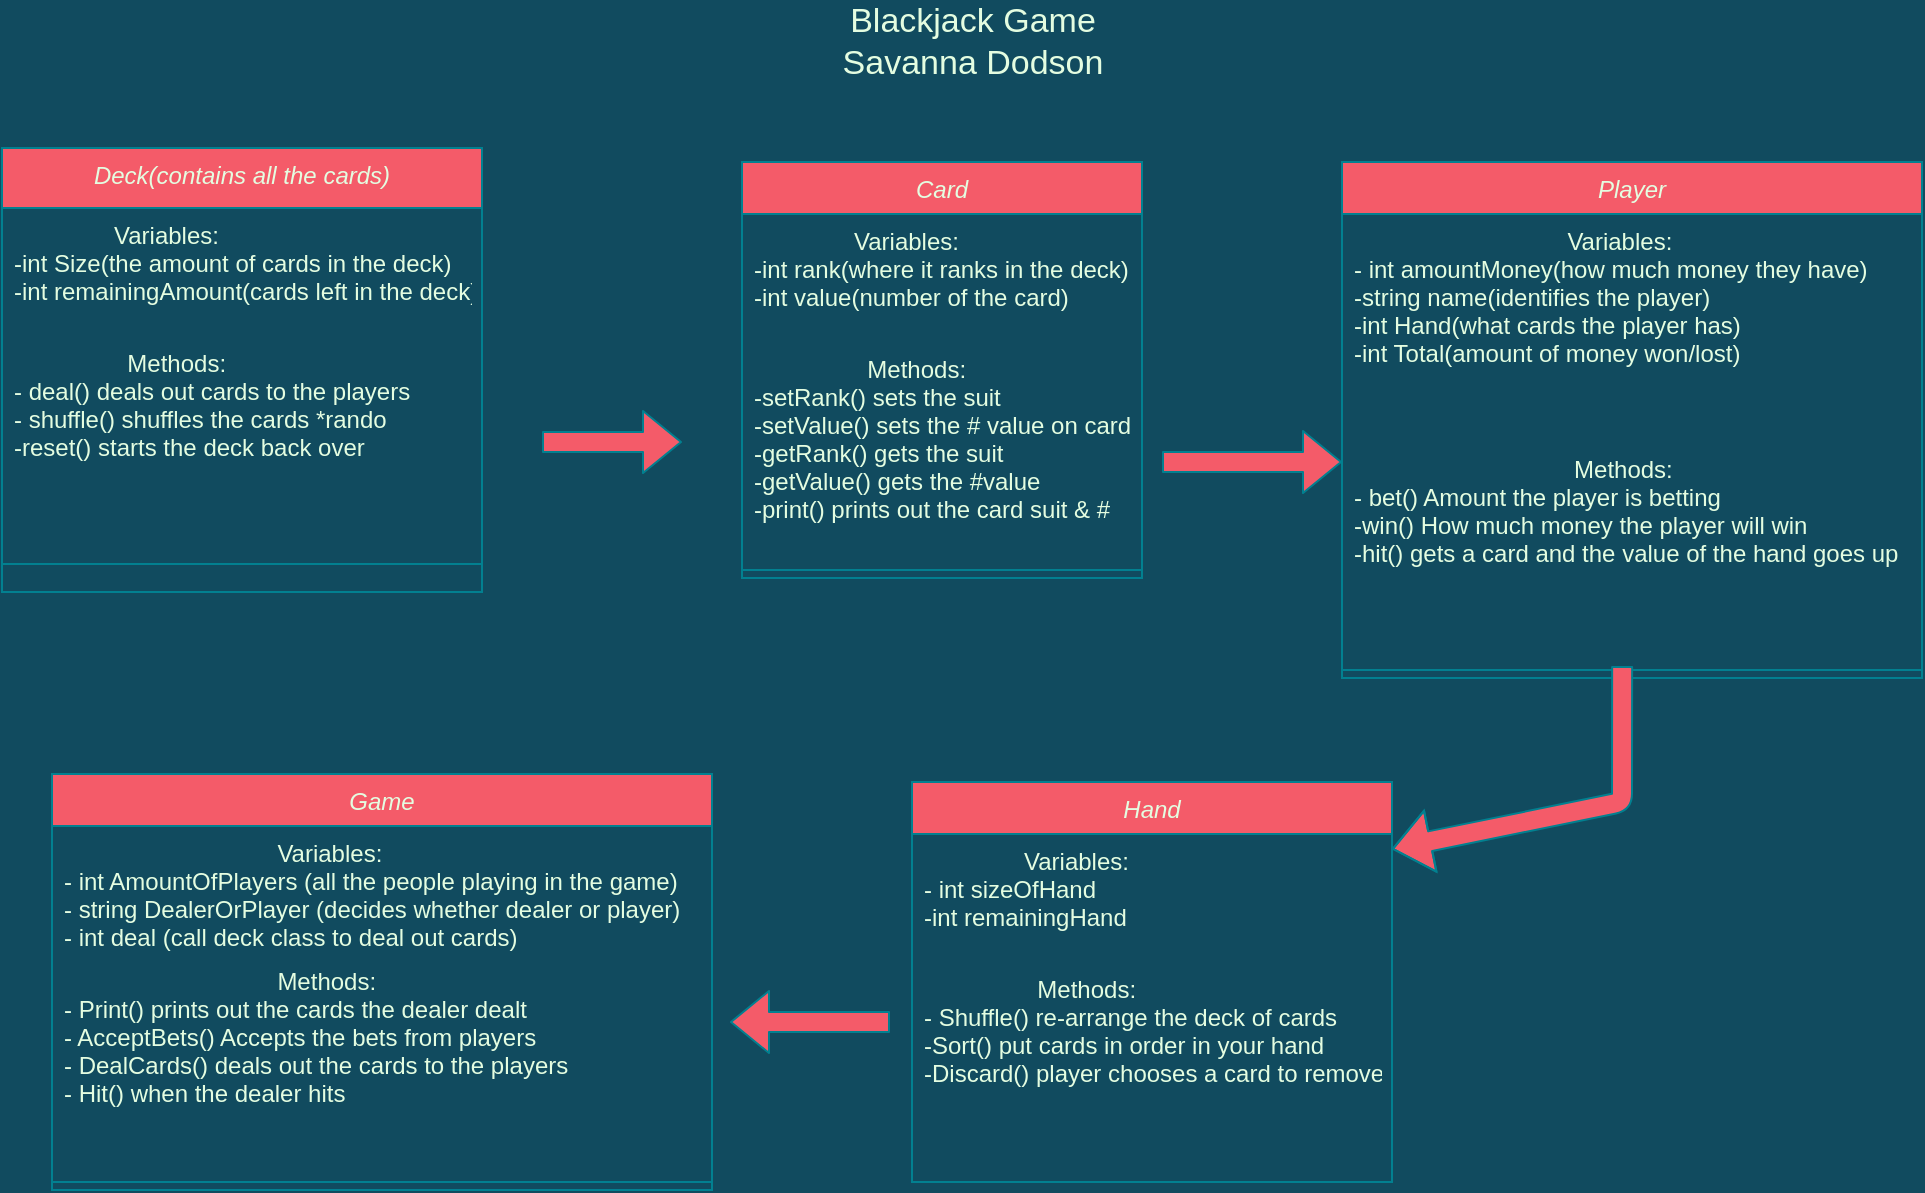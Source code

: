 <mxfile version="13.8.7" type="device"><diagram id="C5RBs43oDa-KdzZeNtuy" name="Page-1"><mxGraphModel dx="422" dy="572" grid="1" gridSize="10" guides="1" tooltips="1" connect="1" arrows="1" fold="1" page="1" pageScale="1" pageWidth="1169" pageHeight="827" background="#114B5F" math="0" shadow="0"><root><mxCell id="WIyWlLk6GJQsqaUBKTNV-0"/><mxCell id="WIyWlLk6GJQsqaUBKTNV-1" parent="WIyWlLk6GJQsqaUBKTNV-0"/><mxCell id="zkfFHV4jXpPFQw0GAbJ--0" value="Card" style="swimlane;fontStyle=2;align=center;verticalAlign=top;childLayout=stackLayout;horizontal=1;startSize=26;horizontalStack=0;resizeParent=1;resizeLast=0;collapsible=1;marginBottom=0;rounded=0;shadow=0;strokeWidth=1;fillColor=#F45B69;strokeColor=#028090;fontColor=#E4FDE1;" parent="WIyWlLk6GJQsqaUBKTNV-1" vertex="1"><mxGeometry x="380" y="120" width="200" height="208" as="geometry"><mxRectangle x="230" y="140" width="160" height="26" as="alternateBounds"/></mxGeometry></mxCell><mxCell id="zkfFHV4jXpPFQw0GAbJ--1" value="               Variables:&#xa;-int rank(where it ranks in the deck)&#xa;-int value(number of the card)" style="text;align=left;verticalAlign=top;spacingLeft=4;spacingRight=4;overflow=hidden;rotatable=0;points=[[0,0.5],[1,0.5]];portConstraint=eastwest;fontColor=#E4FDE1;" parent="zkfFHV4jXpPFQw0GAbJ--0" vertex="1"><mxGeometry y="26" width="200" height="64" as="geometry"/></mxCell><mxCell id="zkfFHV4jXpPFQw0GAbJ--2" value="                 Methods:&#xa;-setRank() sets the suit&#xa;-setValue() sets the # value on card&#xa;-getRank() gets the suit&#xa;-getValue() gets the #value&#xa;-print() prints out the card suit &amp; #" style="text;align=left;verticalAlign=top;spacingLeft=4;spacingRight=4;overflow=hidden;rotatable=0;points=[[0,0.5],[1,0.5]];portConstraint=eastwest;rounded=0;shadow=0;html=0;fontColor=#E4FDE1;" parent="zkfFHV4jXpPFQw0GAbJ--0" vertex="1"><mxGeometry y="90" width="200" height="110" as="geometry"/></mxCell><mxCell id="zkfFHV4jXpPFQw0GAbJ--4" value="" style="line;html=1;strokeWidth=1;align=left;verticalAlign=middle;spacingTop=-1;spacingLeft=3;spacingRight=3;rotatable=0;labelPosition=right;points=[];portConstraint=eastwest;fillColor=#F45B69;strokeColor=#028090;fontColor=#E4FDE1;labelBackgroundColor=#114B5F;" parent="zkfFHV4jXpPFQw0GAbJ--0" vertex="1"><mxGeometry y="200" width="200" height="8" as="geometry"/></mxCell><mxCell id="gSPEsKiK15MEoC6zZ7qB-2" value="&lt;font style=&quot;font-size: 17px&quot;&gt;Blackjack Game&lt;br&gt;Savanna Dodson&lt;/font&gt;" style="text;html=1;align=center;verticalAlign=middle;resizable=0;points=[];autosize=1;fontColor=#E4FDE1;" parent="WIyWlLk6GJQsqaUBKTNV-1" vertex="1"><mxGeometry x="420" y="40" width="150" height="40" as="geometry"/></mxCell><mxCell id="gSPEsKiK15MEoC6zZ7qB-4" value="Deck(contains all the cards)&#xa;" style="swimlane;fontStyle=2;align=center;verticalAlign=top;childLayout=stackLayout;horizontal=1;startSize=30;horizontalStack=0;resizeParent=1;resizeLast=0;collapsible=1;marginBottom=0;rounded=0;shadow=0;strokeWidth=1;fillColor=#F45B69;strokeColor=#028090;fontColor=#E4FDE1;" parent="WIyWlLk6GJQsqaUBKTNV-1" vertex="1"><mxGeometry x="10" y="113" width="240" height="222" as="geometry"><mxRectangle x="230" y="140" width="160" height="26" as="alternateBounds"/></mxGeometry></mxCell><mxCell id="gSPEsKiK15MEoC6zZ7qB-5" value="               Variables:&#xa;-int Size(the amount of cards in the deck)&#xa;-int remainingAmount(cards left in the deck)" style="text;align=left;verticalAlign=top;spacingLeft=4;spacingRight=4;overflow=hidden;rotatable=0;points=[[0,0.5],[1,0.5]];portConstraint=eastwest;fontColor=#E4FDE1;" parent="gSPEsKiK15MEoC6zZ7qB-4" vertex="1"><mxGeometry y="30" width="240" height="64" as="geometry"/></mxCell><mxCell id="gSPEsKiK15MEoC6zZ7qB-6" value="                 Methods:&#xa;- deal() deals out cards to the players&#xa;- shuffle() shuffles the cards *rando&#xa;-reset() starts the deck back over" style="text;align=left;verticalAlign=top;spacingLeft=4;spacingRight=4;overflow=hidden;rotatable=0;points=[[0,0.5],[1,0.5]];portConstraint=eastwest;rounded=0;shadow=0;html=0;fontColor=#E4FDE1;" parent="gSPEsKiK15MEoC6zZ7qB-4" vertex="1"><mxGeometry y="94" width="240" height="110" as="geometry"/></mxCell><mxCell id="gSPEsKiK15MEoC6zZ7qB-7" value="" style="line;html=1;strokeWidth=1;align=left;verticalAlign=middle;spacingTop=-1;spacingLeft=3;spacingRight=3;rotatable=0;labelPosition=right;points=[];portConstraint=eastwest;fillColor=#F45B69;strokeColor=#028090;fontColor=#E4FDE1;labelBackgroundColor=#114B5F;" parent="gSPEsKiK15MEoC6zZ7qB-4" vertex="1"><mxGeometry y="204" width="240" height="8" as="geometry"/></mxCell><mxCell id="gSPEsKiK15MEoC6zZ7qB-8" value="" style="resizable=0;align=left;verticalAlign=bottom;labelBackgroundColor=none;fontSize=12;fillColor=#F45B69;strokeColor=#028090;fontColor=#E4FDE1;" parent="WIyWlLk6GJQsqaUBKTNV-1" connectable="0" vertex="1"><mxGeometry x="200" y="228" as="geometry"/></mxCell><mxCell id="gSPEsKiK15MEoC6zZ7qB-10" value="Player" style="swimlane;fontStyle=2;align=center;verticalAlign=top;childLayout=stackLayout;horizontal=1;startSize=26;horizontalStack=0;resizeParent=1;resizeLast=0;collapsible=1;marginBottom=0;rounded=0;shadow=0;strokeWidth=1;fillColor=#F45B69;strokeColor=#028090;fontColor=#E4FDE1;" parent="WIyWlLk6GJQsqaUBKTNV-1" vertex="1"><mxGeometry x="680" y="120" width="290" height="258" as="geometry"><mxRectangle x="230" y="140" width="160" height="26" as="alternateBounds"/></mxGeometry></mxCell><mxCell id="gSPEsKiK15MEoC6zZ7qB-11" value="                                Variables:&#xa;- int amountMoney(how much money they have)&#xa;-string name(identifies the player)&#xa;-int Hand(what cards the player has)&#xa;-int Total(amount of money won/lost)" style="text;align=left;verticalAlign=top;spacingLeft=4;spacingRight=4;overflow=hidden;rotatable=0;points=[[0,0.5],[1,0.5]];portConstraint=eastwest;fontColor=#E4FDE1;" parent="gSPEsKiK15MEoC6zZ7qB-10" vertex="1"><mxGeometry y="26" width="290" height="114" as="geometry"/></mxCell><mxCell id="gSPEsKiK15MEoC6zZ7qB-12" value="                                 Methods:&#xa;- bet() Amount the player is betting&#xa;-win() How much money the player will win&#xa;-hit() gets a card and the value of the hand goes up" style="text;align=left;verticalAlign=top;spacingLeft=4;spacingRight=4;overflow=hidden;rotatable=0;points=[[0,0.5],[1,0.5]];portConstraint=eastwest;rounded=0;shadow=0;html=0;fontColor=#E4FDE1;" parent="gSPEsKiK15MEoC6zZ7qB-10" vertex="1"><mxGeometry y="140" width="290" height="110" as="geometry"/></mxCell><mxCell id="gSPEsKiK15MEoC6zZ7qB-13" value="" style="line;html=1;strokeWidth=1;align=left;verticalAlign=middle;spacingTop=-1;spacingLeft=3;spacingRight=3;rotatable=0;labelPosition=right;points=[];portConstraint=eastwest;fillColor=#F45B69;strokeColor=#028090;fontColor=#E4FDE1;labelBackgroundColor=#114B5F;" parent="gSPEsKiK15MEoC6zZ7qB-10" vertex="1"><mxGeometry y="250" width="290" height="8" as="geometry"/></mxCell><mxCell id="gSPEsKiK15MEoC6zZ7qB-14" value="Hand&#xa;" style="swimlane;fontStyle=2;align=center;verticalAlign=top;childLayout=stackLayout;horizontal=1;startSize=26;horizontalStack=0;resizeParent=1;resizeLast=0;collapsible=1;marginBottom=0;rounded=0;shadow=0;strokeWidth=1;fillColor=#F45B69;strokeColor=#028090;fontColor=#E4FDE1;" parent="WIyWlLk6GJQsqaUBKTNV-1" vertex="1"><mxGeometry x="465" y="430" width="240" height="200" as="geometry"><mxRectangle x="230" y="140" width="160" height="26" as="alternateBounds"/></mxGeometry></mxCell><mxCell id="gSPEsKiK15MEoC6zZ7qB-15" value="               Variables:&#xa;- int sizeOfHand&#xa;-int remainingHand" style="text;align=left;verticalAlign=top;spacingLeft=4;spacingRight=4;overflow=hidden;rotatable=0;points=[[0,0.5],[1,0.5]];portConstraint=eastwest;fontColor=#E4FDE1;" parent="gSPEsKiK15MEoC6zZ7qB-14" vertex="1"><mxGeometry y="26" width="240" height="64" as="geometry"/></mxCell><mxCell id="gSPEsKiK15MEoC6zZ7qB-16" value="                 Methods:&#xa;- Shuffle() re-arrange the deck of cards&#xa;-Sort() put cards in order in your hand&#xa;-Discard() player chooses a card to remove&#xa;" style="text;align=left;verticalAlign=top;spacingLeft=4;spacingRight=4;overflow=hidden;rotatable=0;points=[[0,0.5],[1,0.5]];portConstraint=eastwest;rounded=0;shadow=0;html=0;fontColor=#E4FDE1;" parent="gSPEsKiK15MEoC6zZ7qB-14" vertex="1"><mxGeometry y="90" width="240" height="110" as="geometry"/></mxCell><mxCell id="gSPEsKiK15MEoC6zZ7qB-17" value="" style="line;html=1;strokeWidth=1;align=left;verticalAlign=middle;spacingTop=-1;spacingLeft=3;spacingRight=3;rotatable=0;labelPosition=right;points=[];portConstraint=eastwest;fillColor=#F45B69;strokeColor=#028090;fontColor=#E4FDE1;labelBackgroundColor=#114B5F;" parent="gSPEsKiK15MEoC6zZ7qB-14" vertex="1"><mxGeometry y="200" width="240" as="geometry"/></mxCell><mxCell id="gSPEsKiK15MEoC6zZ7qB-18" value="Game" style="swimlane;fontStyle=2;align=center;verticalAlign=top;childLayout=stackLayout;horizontal=1;startSize=26;horizontalStack=0;resizeParent=1;resizeLast=0;collapsible=1;marginBottom=0;rounded=0;shadow=0;strokeWidth=1;fillColor=#F45B69;strokeColor=#028090;fontColor=#E4FDE1;" parent="WIyWlLk6GJQsqaUBKTNV-1" vertex="1"><mxGeometry x="35" y="426" width="330" height="208" as="geometry"><mxRectangle x="230" y="140" width="160" height="26" as="alternateBounds"/></mxGeometry></mxCell><mxCell id="gSPEsKiK15MEoC6zZ7qB-19" value="                                Variables:&#xa;- int AmountOfPlayers (all the people playing in the game)&#xa;- string DealerOrPlayer (decides whether dealer or player)&#xa;- int deal (call deck class to deal out cards)&#xa;" style="text;align=left;verticalAlign=top;spacingLeft=4;spacingRight=4;overflow=hidden;rotatable=0;points=[[0,0.5],[1,0.5]];portConstraint=eastwest;fontColor=#E4FDE1;" parent="gSPEsKiK15MEoC6zZ7qB-18" vertex="1"><mxGeometry y="26" width="330" height="64" as="geometry"/></mxCell><mxCell id="gSPEsKiK15MEoC6zZ7qB-20" value="                                Methods:&#xa;- Print() prints out the cards the dealer dealt&#xa;- AcceptBets() Accepts the bets from players&#xa;- DealCards() deals out the cards to the players&#xa;- Hit() when the dealer hits" style="text;align=left;verticalAlign=top;spacingLeft=4;spacingRight=4;overflow=hidden;rotatable=0;points=[[0,0.5],[1,0.5]];portConstraint=eastwest;rounded=0;shadow=0;html=0;fontColor=#E4FDE1;" parent="gSPEsKiK15MEoC6zZ7qB-18" vertex="1"><mxGeometry y="90" width="330" height="110" as="geometry"/></mxCell><mxCell id="gSPEsKiK15MEoC6zZ7qB-21" value="" style="line;html=1;strokeWidth=1;align=left;verticalAlign=middle;spacingTop=-1;spacingLeft=3;spacingRight=3;rotatable=0;labelPosition=right;points=[];portConstraint=eastwest;fillColor=#F45B69;strokeColor=#028090;fontColor=#E4FDE1;labelBackgroundColor=#114B5F;" parent="gSPEsKiK15MEoC6zZ7qB-18" vertex="1"><mxGeometry y="200" width="330" height="8" as="geometry"/></mxCell><mxCell id="gSPEsKiK15MEoC6zZ7qB-22" value="" style="shape=flexArrow;endArrow=classic;html=1;strokeColor=#028090;fillColor=#F45B69;fontColor=#E4FDE1;" parent="WIyWlLk6GJQsqaUBKTNV-1" edge="1"><mxGeometry width="50" height="50" relative="1" as="geometry"><mxPoint x="280" y="260" as="sourcePoint"/><mxPoint x="350" y="260" as="targetPoint"/></mxGeometry></mxCell><mxCell id="gSPEsKiK15MEoC6zZ7qB-23" value="" style="shape=flexArrow;endArrow=classic;html=1;strokeColor=#028090;fillColor=#F45B69;fontColor=#E4FDE1;" parent="WIyWlLk6GJQsqaUBKTNV-1" edge="1"><mxGeometry width="50" height="50" relative="1" as="geometry"><mxPoint x="590" y="270" as="sourcePoint"/><mxPoint x="680" y="270" as="targetPoint"/></mxGeometry></mxCell><mxCell id="gSPEsKiK15MEoC6zZ7qB-24" value="" style="shape=flexArrow;endArrow=classic;html=1;strokeColor=#028090;fillColor=#F45B69;fontColor=#E4FDE1;exitX=0.483;exitY=0.25;exitDx=0;exitDy=0;exitPerimeter=0;" parent="WIyWlLk6GJQsqaUBKTNV-1" source="gSPEsKiK15MEoC6zZ7qB-13" target="gSPEsKiK15MEoC6zZ7qB-15" edge="1"><mxGeometry width="50" height="50" relative="1" as="geometry"><mxPoint x="790" y="440" as="sourcePoint"/><mxPoint x="840" y="390" as="targetPoint"/><Array as="points"><mxPoint x="820" y="440"/></Array></mxGeometry></mxCell><mxCell id="gSPEsKiK15MEoC6zZ7qB-25" value="" style="shape=flexArrow;endArrow=classic;html=1;strokeColor=#028090;fillColor=#F45B69;fontColor=#E4FDE1;" parent="WIyWlLk6GJQsqaUBKTNV-1" edge="1"><mxGeometry width="50" height="50" relative="1" as="geometry"><mxPoint x="454" y="550" as="sourcePoint"/><mxPoint x="374" y="550" as="targetPoint"/></mxGeometry></mxCell></root></mxGraphModel></diagram></mxfile>
